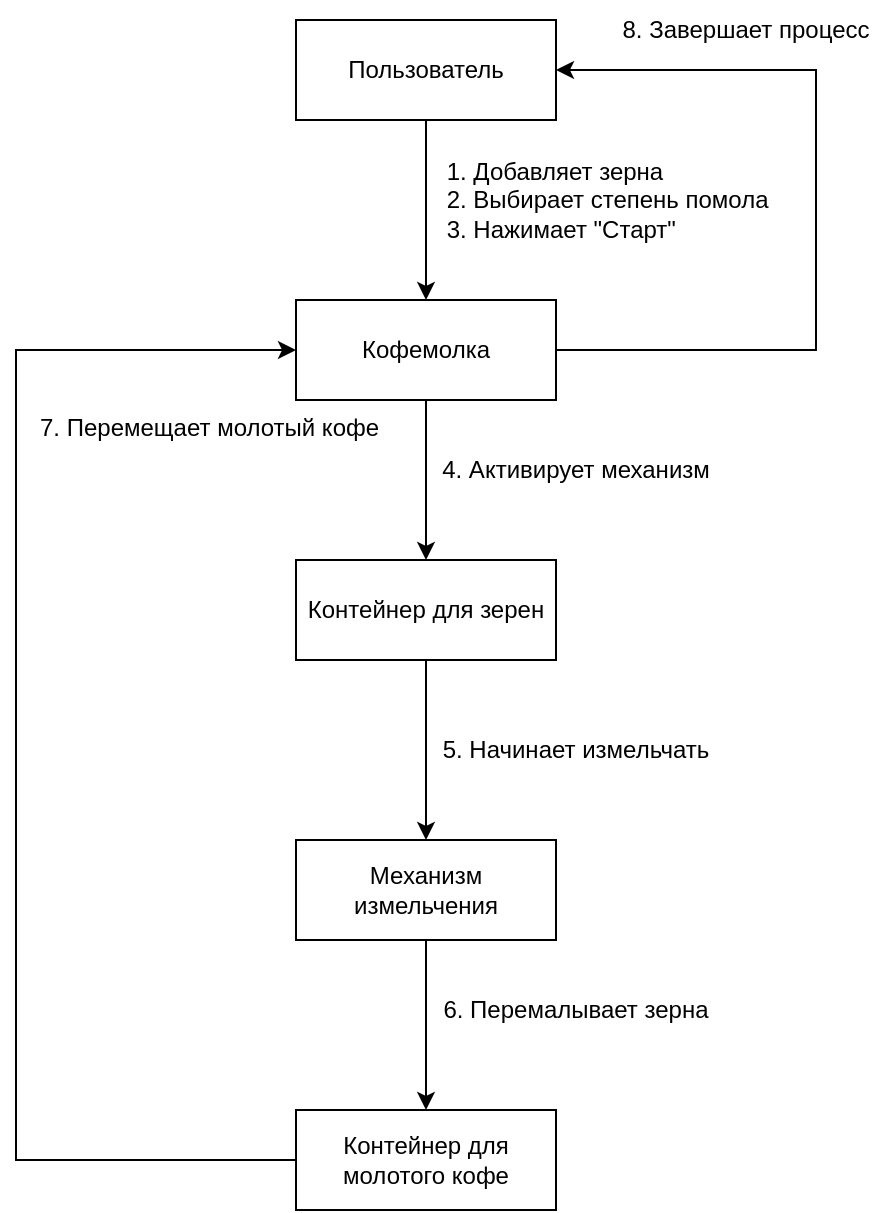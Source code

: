 <mxfile version="24.8.0">
  <diagram name="Страница — 1" id="2DlfEyJOvXWLkgW64NaA">
    <mxGraphModel dx="1430" dy="763" grid="1" gridSize="10" guides="1" tooltips="1" connect="1" arrows="1" fold="1" page="1" pageScale="1" pageWidth="827" pageHeight="1169" math="0" shadow="0">
      <root>
        <mxCell id="0" />
        <mxCell id="1" parent="0" />
        <mxCell id="P3n0T5HFvSZ0by9wSuex-1" value="Пользователь" style="rounded=0;whiteSpace=wrap;html=1;" vertex="1" parent="1">
          <mxGeometry x="310" y="40" width="130" height="50" as="geometry" />
        </mxCell>
        <mxCell id="P3n0T5HFvSZ0by9wSuex-3" value="Кофемолка" style="rounded=0;whiteSpace=wrap;html=1;" vertex="1" parent="1">
          <mxGeometry x="310" y="180" width="130" height="50" as="geometry" />
        </mxCell>
        <mxCell id="P3n0T5HFvSZ0by9wSuex-4" value="Контейнер для зерен" style="rounded=0;whiteSpace=wrap;html=1;" vertex="1" parent="1">
          <mxGeometry x="310" y="310" width="130" height="50" as="geometry" />
        </mxCell>
        <mxCell id="P3n0T5HFvSZ0by9wSuex-5" value="Механизм измельчения" style="rounded=0;whiteSpace=wrap;html=1;" vertex="1" parent="1">
          <mxGeometry x="310" y="450" width="130" height="50" as="geometry" />
        </mxCell>
        <mxCell id="P3n0T5HFvSZ0by9wSuex-6" value="Контейнер для молотого кофе" style="rounded=0;whiteSpace=wrap;html=1;" vertex="1" parent="1">
          <mxGeometry x="310" y="585" width="130" height="50" as="geometry" />
        </mxCell>
        <mxCell id="P3n0T5HFvSZ0by9wSuex-7" value="" style="endArrow=classic;html=1;rounded=0;" edge="1" parent="1" source="P3n0T5HFvSZ0by9wSuex-1" target="P3n0T5HFvSZ0by9wSuex-3">
          <mxGeometry width="50" height="50" relative="1" as="geometry">
            <mxPoint x="510" y="180" as="sourcePoint" />
            <mxPoint x="560" y="130" as="targetPoint" />
          </mxGeometry>
        </mxCell>
        <mxCell id="P3n0T5HFvSZ0by9wSuex-8" value="&amp;nbsp; &amp;nbsp; 1. Добавляет зерна&lt;br&gt;&amp;nbsp; &amp;nbsp; 2. Выбирает степень помола&lt;br&gt;&amp;nbsp; &amp;nbsp; 3. Нажимает &quot;Старт&quot;" style="text;html=1;align=left;verticalAlign=middle;whiteSpace=wrap;rounded=0;" vertex="1" parent="1">
          <mxGeometry x="370" y="80" width="190" height="100" as="geometry" />
        </mxCell>
        <mxCell id="P3n0T5HFvSZ0by9wSuex-9" value="4. Активирует механизм" style="text;html=1;align=center;verticalAlign=middle;whiteSpace=wrap;rounded=0;" vertex="1" parent="1">
          <mxGeometry x="380" y="250" width="140" height="30" as="geometry" />
        </mxCell>
        <mxCell id="P3n0T5HFvSZ0by9wSuex-10" value="" style="endArrow=classic;html=1;rounded=0;" edge="1" parent="1" source="P3n0T5HFvSZ0by9wSuex-3" target="P3n0T5HFvSZ0by9wSuex-4">
          <mxGeometry width="50" height="50" relative="1" as="geometry">
            <mxPoint x="390" y="400" as="sourcePoint" />
            <mxPoint x="440" y="350" as="targetPoint" />
          </mxGeometry>
        </mxCell>
        <mxCell id="P3n0T5HFvSZ0by9wSuex-11" value="" style="endArrow=classic;html=1;rounded=0;" edge="1" parent="1" source="P3n0T5HFvSZ0by9wSuex-4" target="P3n0T5HFvSZ0by9wSuex-5">
          <mxGeometry width="50" height="50" relative="1" as="geometry">
            <mxPoint x="390" y="400" as="sourcePoint" />
            <mxPoint x="480" y="410" as="targetPoint" />
          </mxGeometry>
        </mxCell>
        <mxCell id="P3n0T5HFvSZ0by9wSuex-12" value="" style="endArrow=classic;html=1;rounded=0;" edge="1" parent="1" source="P3n0T5HFvSZ0by9wSuex-5" target="P3n0T5HFvSZ0by9wSuex-6">
          <mxGeometry width="50" height="50" relative="1" as="geometry">
            <mxPoint x="440" y="550" as="sourcePoint" />
            <mxPoint x="490" y="500" as="targetPoint" />
          </mxGeometry>
        </mxCell>
        <mxCell id="P3n0T5HFvSZ0by9wSuex-16" value="5. Начинает измельчать" style="text;html=1;align=center;verticalAlign=middle;whiteSpace=wrap;rounded=0;" vertex="1" parent="1">
          <mxGeometry x="375" y="390" width="150" height="30" as="geometry" />
        </mxCell>
        <mxCell id="P3n0T5HFvSZ0by9wSuex-17" value="6. Перемалывает зерна" style="text;html=1;align=center;verticalAlign=middle;whiteSpace=wrap;rounded=0;" vertex="1" parent="1">
          <mxGeometry x="380" y="520" width="140" height="30" as="geometry" />
        </mxCell>
        <mxCell id="P3n0T5HFvSZ0by9wSuex-18" value="" style="endArrow=classic;html=1;rounded=0;" edge="1" parent="1" source="P3n0T5HFvSZ0by9wSuex-6" target="P3n0T5HFvSZ0by9wSuex-3">
          <mxGeometry width="50" height="50" relative="1" as="geometry">
            <mxPoint x="200" y="340" as="sourcePoint" />
            <mxPoint x="170" y="200" as="targetPoint" />
            <Array as="points">
              <mxPoint x="170" y="610" />
              <mxPoint x="170" y="205" />
            </Array>
          </mxGeometry>
        </mxCell>
        <mxCell id="P3n0T5HFvSZ0by9wSuex-19" value="7. Перемещает молотый кофе" style="text;whiteSpace=wrap;" vertex="1" parent="1">
          <mxGeometry x="180" y="230" width="180" height="30" as="geometry" />
        </mxCell>
        <mxCell id="P3n0T5HFvSZ0by9wSuex-20" value="" style="endArrow=classic;html=1;rounded=0;" edge="1" parent="1" source="P3n0T5HFvSZ0by9wSuex-3" target="P3n0T5HFvSZ0by9wSuex-1">
          <mxGeometry width="50" height="50" relative="1" as="geometry">
            <mxPoint x="510" y="210" as="sourcePoint" />
            <mxPoint x="570" y="30" as="targetPoint" />
            <Array as="points">
              <mxPoint x="570" y="205" />
              <mxPoint x="570" y="65" />
            </Array>
          </mxGeometry>
        </mxCell>
        <mxCell id="P3n0T5HFvSZ0by9wSuex-21" value="8. Завершает процесс" style="text;html=1;align=center;verticalAlign=middle;whiteSpace=wrap;rounded=0;" vertex="1" parent="1">
          <mxGeometry x="470" y="30" width="130" height="30" as="geometry" />
        </mxCell>
      </root>
    </mxGraphModel>
  </diagram>
</mxfile>
